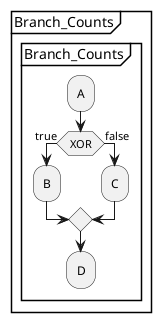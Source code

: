 @startuml
    partition "Branch_Counts" {
        group "Branch_Counts"
            :A;
            if (XOR) then (true)
                :B;
            else (false)
                :C;
            endif
            :D;
        end group
    }
@enduml